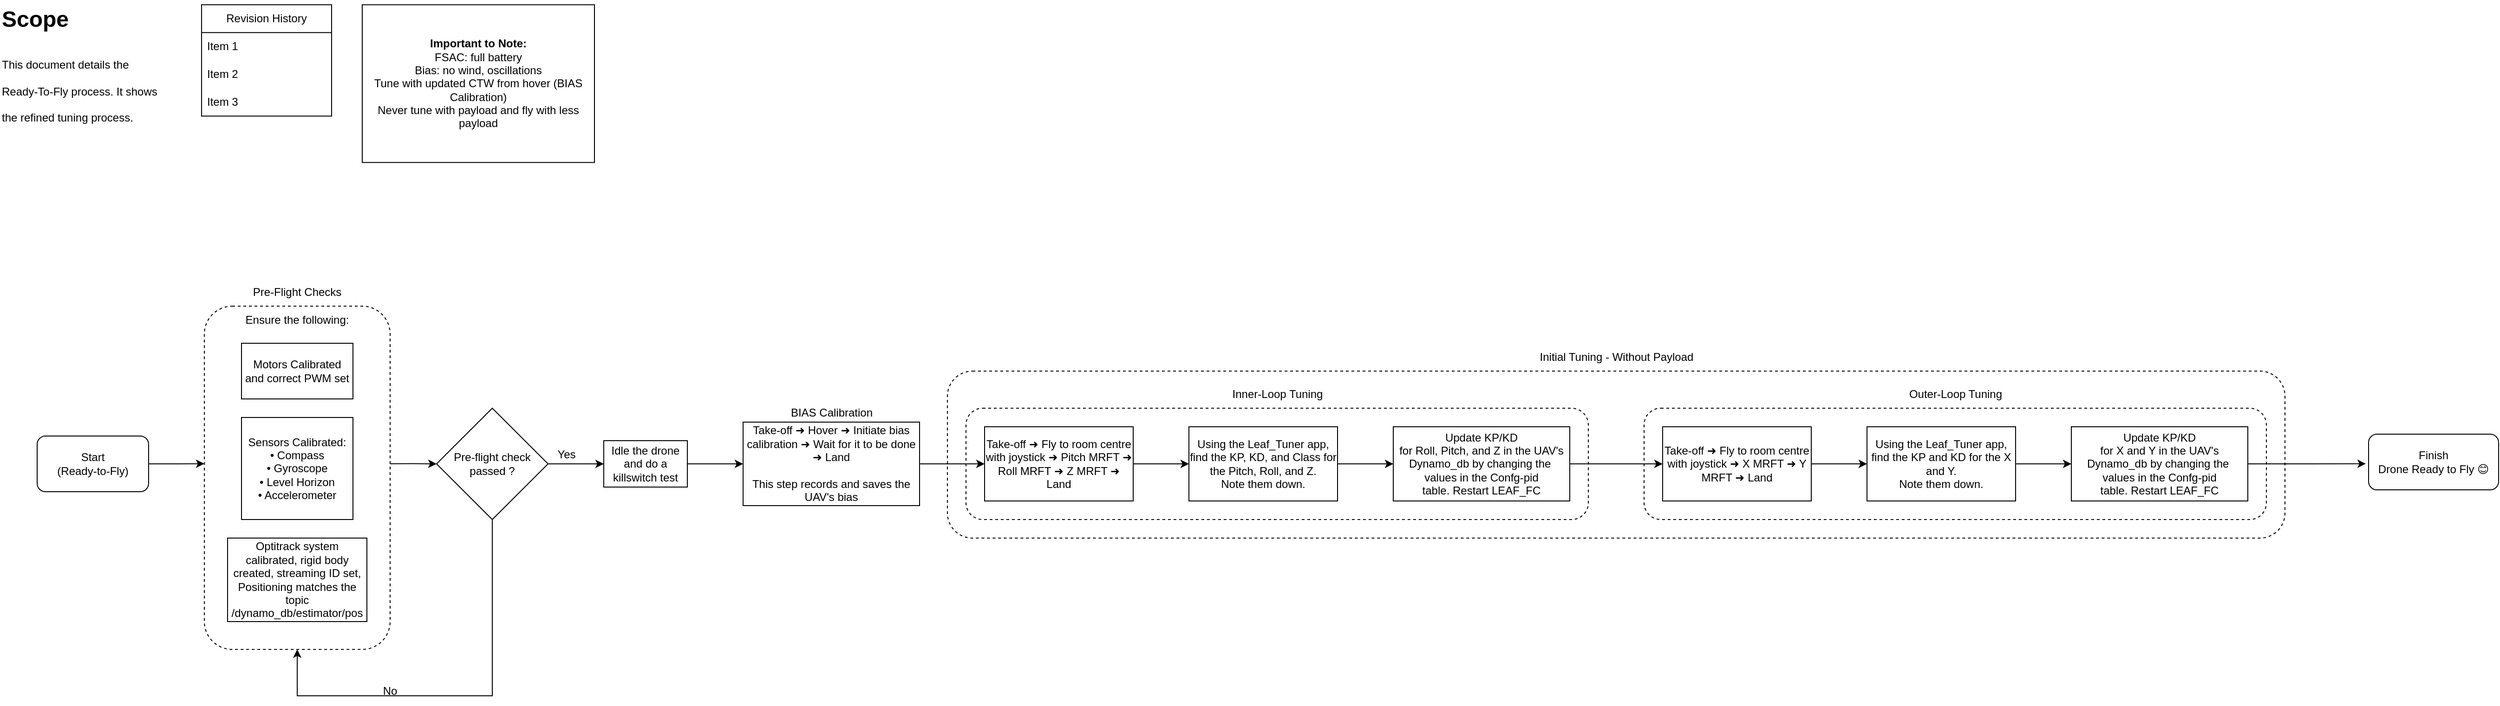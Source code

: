 <mxfile version="28.0.6">
  <diagram name="Ready-to-Fly Process" id="RTF-Process">
    <mxGraphModel dx="2693" dy="998" grid="1" gridSize="10" guides="1" tooltips="1" connect="1" arrows="1" fold="1" page="1" pageScale="1" pageWidth="1100" pageHeight="850" math="0" shadow="0">
      <root>
        <mxCell id="0" />
        <mxCell id="1" parent="0" />
        <mxCell id="4uZiJ-rkuIo0SORuHt0V-47" value="&lt;span style=&quot;color: rgba(0, 0, 0, 0); font-family: monospace; font-size: 0px; text-align: start; text-wrap-mode: nowrap;&quot;&gt;%3CmxGraphModel%3E%3Croot%3E%3CmxCell%20id%3D%220%22%2F%3E%3CmxCell%20id%3D%221%22%20parent%3D%220%22%2F%3E%3CmxCell%20id%3D%222%22%20value%3D%22Take-off%20%E2%9E%9C%20Fly%20to%20room%20centre%20with%20joystick%26amp%3Bnbsp%3B%E2%9E%9C%20Pitch%20MRFT%20%E2%9E%9C%20Roll%20MRFT%26amp%3Bnbsp%3B%E2%9E%9C%20Z%20MRFT%20%E2%9E%9C%20Land%22%20style%3D%22rounded%3D0%3BwhiteSpace%3Dwrap%3Bhtml%3D1%3B%22%20vertex%3D%221%22%20parent%3D%221%22%3E%3CmxGeometry%20x%3D%221100%22%20y%3D%22400%22%20width%3D%22160%22%20height%3D%2280%22%20as%3D%22geometry%22%2F%3E%3C%2FmxCell%3E%3C%2Froot%3E%3C%2FmxGraphModel%3E&lt;/span&gt;" style="rounded=1;whiteSpace=wrap;html=1;fillColor=none;dashed=1;" parent="1" vertex="1">
          <mxGeometry x="-50" y="420" width="1440" height="180" as="geometry" />
        </mxCell>
        <mxCell id="4uZiJ-rkuIo0SORuHt0V-43" value="&lt;span style=&quot;color: rgba(0, 0, 0, 0); font-family: monospace; font-size: 0px; text-align: start; text-wrap-mode: nowrap;&quot;&gt;%3CmxGraphModel%3E%3Croot%3E%3CmxCell%20id%3D%220%22%2F%3E%3CmxCell%20id%3D%221%22%20parent%3D%220%22%2F%3E%3CmxCell%20id%3D%222%22%20value%3D%22Take-off%20%E2%9E%9C%20Fly%20to%20room%20centre%20with%20joystick%26amp%3Bnbsp%3B%E2%9E%9C%20Pitch%20MRFT%20%E2%9E%9C%20Roll%20MRFT%26amp%3Bnbsp%3B%E2%9E%9C%20Z%20MRFT%20%E2%9E%9C%20Land%22%20style%3D%22rounded%3D0%3BwhiteSpace%3Dwrap%3Bhtml%3D1%3B%22%20vertex%3D%221%22%20parent%3D%221%22%3E%3CmxGeometry%20x%3D%221100%22%20y%3D%22400%22%20width%3D%22160%22%20height%3D%2280%22%20as%3D%22geometry%22%2F%3E%3C%2FmxCell%3E%3C%2Froot%3E%3C%2FmxGraphModel%3E&lt;/span&gt;" style="rounded=1;whiteSpace=wrap;html=1;fillColor=none;dashed=1;" parent="1" vertex="1">
          <mxGeometry x="700" y="460" width="670" height="120" as="geometry" />
        </mxCell>
        <mxCell id="4uZiJ-rkuIo0SORuHt0V-36" value="&lt;span style=&quot;color: rgba(0, 0, 0, 0); font-family: monospace; font-size: 0px; text-align: start; text-wrap-mode: nowrap;&quot;&gt;%3CmxGraphModel%3E%3Croot%3E%3CmxCell%20id%3D%220%22%2F%3E%3CmxCell%20id%3D%221%22%20parent%3D%220%22%2F%3E%3CmxCell%20id%3D%222%22%20value%3D%22Take-off%20%E2%9E%9C%20Fly%20to%20room%20centre%20with%20joystick%26amp%3Bnbsp%3B%E2%9E%9C%20Pitch%20MRFT%20%E2%9E%9C%20Roll%20MRFT%26amp%3Bnbsp%3B%E2%9E%9C%20Z%20MRFT%20%E2%9E%9C%20Land%22%20style%3D%22rounded%3D0%3BwhiteSpace%3Dwrap%3Bhtml%3D1%3B%22%20vertex%3D%221%22%20parent%3D%221%22%3E%3CmxGeometry%20x%3D%221100%22%20y%3D%22400%22%20width%3D%22160%22%20height%3D%2280%22%20as%3D%22geometry%22%2F%3E%3C%2FmxCell%3E%3C%2Froot%3E%3C%2FmxGraphModel%3E&lt;/span&gt;" style="rounded=1;whiteSpace=wrap;html=1;fillColor=none;dashed=1;" parent="1" vertex="1">
          <mxGeometry x="-30" y="460" width="670" height="120" as="geometry" />
        </mxCell>
        <mxCell id="4uZiJ-rkuIo0SORuHt0V-8" value="" style="edgeStyle=orthogonalEdgeStyle;rounded=0;orthogonalLoop=1;jettySize=auto;html=1;entryX=0;entryY=0.459;entryDx=0;entryDy=0;entryPerimeter=0;" parent="1" source="n0" target="4uZiJ-rkuIo0SORuHt0V-1" edge="1">
          <mxGeometry relative="1" as="geometry">
            <mxPoint x="-880" y="550" as="targetPoint" />
          </mxGeometry>
        </mxCell>
        <mxCell id="n0" value="Start&#xa;(Ready-to-Fly)" style="rounded=1;whiteSpace=wrap;html=1;" parent="1" vertex="1">
          <mxGeometry x="-1030" y="490" width="120" height="60" as="geometry" />
        </mxCell>
        <mxCell id="n2" value="Take-off ➜ Hover ➜ Initiate bias calibration ➜ Wait for it to be done ➜&amp;nbsp;Land&lt;br&gt;&lt;br&gt;&lt;div&gt;This step records and saves the UAV&#39;s bias&lt;/div&gt;" style="rounded=0;whiteSpace=wrap;html=1;" parent="1" vertex="1">
          <mxGeometry x="-270" y="475" width="190" height="90" as="geometry" />
        </mxCell>
        <mxCell id="4uZiJ-rkuIo0SORuHt0V-32" value="" style="edgeStyle=orthogonalEdgeStyle;rounded=0;orthogonalLoop=1;jettySize=auto;html=1;" parent="1" source="n3" target="4uZiJ-rkuIo0SORuHt0V-30" edge="1">
          <mxGeometry relative="1" as="geometry" />
        </mxCell>
        <mxCell id="n3" value="Take-off ➜ Fly to room centre with joystick&amp;nbsp;➜ Pitch MRFT ➜ Roll MRFT&amp;nbsp;➜ Z MRFT ➜ Land" style="rounded=0;whiteSpace=wrap;html=1;" parent="1" vertex="1">
          <mxGeometry x="-10" y="480" width="160" height="80" as="geometry" />
        </mxCell>
        <mxCell id="4uZiJ-rkuIo0SORuHt0V-45" value="" style="edgeStyle=orthogonalEdgeStyle;rounded=0;orthogonalLoop=1;jettySize=auto;html=1;entryX=0;entryY=0.5;entryDx=0;entryDy=0;" parent="1" source="n4" target="4uZiJ-rkuIo0SORuHt0V-39" edge="1">
          <mxGeometry relative="1" as="geometry" />
        </mxCell>
        <mxCell id="n4" value="Update KP/KD&lt;br&gt;for Roll, Pitch, and Z in the UAV&#39;s Dynamo_db by changing the&amp;nbsp; values in the Confg-pid table.&amp;nbsp;Restart LEAF_FC" style="rounded=0;whiteSpace=wrap;html=1;" parent="1" vertex="1">
          <mxGeometry x="430" y="480" width="190" height="80" as="geometry" />
        </mxCell>
        <mxCell id="e2" style="endArrow=classic;html=1;" parent="1" source="n2" target="n3" edge="1">
          <mxGeometry relative="1" as="geometry" />
        </mxCell>
        <mxCell id="4uZiJ-rkuIo0SORuHt0V-7" value="" style="group" parent="1" vertex="1" connectable="0">
          <mxGeometry x="-850" y="320" width="200" height="400" as="geometry" />
        </mxCell>
        <mxCell id="4uZiJ-rkuIo0SORuHt0V-1" value="&lt;span style=&quot;color: rgba(0, 0, 0, 0); font-family: monospace; font-size: 0px; text-align: start; text-wrap-mode: nowrap;&quot;&gt;%3CmxGraphModel%3E%3Croot%3E%3CmxCell%20id%3D%220%22%2F%3E%3CmxCell%20id%3D%221%22%20parent%3D%220%22%2F%3E%3CmxCell%20id%3D%222%22%20value%3D%22Take-off%20%E2%9E%9C%20Fly%20to%20room%20centre%20with%20joystick%26amp%3Bnbsp%3B%E2%9E%9C%20Pitch%20MRFT%20%E2%9E%9C%20Roll%20MRFT%26amp%3Bnbsp%3B%E2%9E%9C%20Z%20MRFT%20%E2%9E%9C%20Land%22%20style%3D%22rounded%3D0%3BwhiteSpace%3Dwrap%3Bhtml%3D1%3B%22%20vertex%3D%221%22%20parent%3D%221%22%3E%3CmxGeometry%20x%3D%221100%22%20y%3D%22400%22%20width%3D%22160%22%20height%3D%2280%22%20as%3D%22geometry%22%2F%3E%3C%2FmxCell%3E%3C%2Froot%3E%3C%2FmxGraphModel%3E&lt;/span&gt;" style="rounded=1;whiteSpace=wrap;html=1;fillColor=none;dashed=1;" parent="4uZiJ-rkuIo0SORuHt0V-7" vertex="1">
          <mxGeometry y="30" width="200" height="370" as="geometry" />
        </mxCell>
        <mxCell id="4uZiJ-rkuIo0SORuHt0V-2" value="Pre-Flight Checks" style="text;strokeColor=none;align=center;fillColor=none;html=1;verticalAlign=middle;whiteSpace=wrap;rounded=0;" parent="4uZiJ-rkuIo0SORuHt0V-7" vertex="1">
          <mxGeometry x="40" width="120" height="30" as="geometry" />
        </mxCell>
        <mxCell id="4uZiJ-rkuIo0SORuHt0V-3" value="Ensure the following:" style="text;strokeColor=none;align=center;fillColor=none;html=1;verticalAlign=middle;whiteSpace=wrap;rounded=0;" parent="4uZiJ-rkuIo0SORuHt0V-7" vertex="1">
          <mxGeometry x="40" y="30" width="120" height="30" as="geometry" />
        </mxCell>
        <mxCell id="4uZiJ-rkuIo0SORuHt0V-4" value="Motors Calibrated and correct PWM set" style="rounded=0;whiteSpace=wrap;html=1;" parent="4uZiJ-rkuIo0SORuHt0V-7" vertex="1">
          <mxGeometry x="40" y="70" width="120" height="60" as="geometry" />
        </mxCell>
        <mxCell id="4uZiJ-rkuIo0SORuHt0V-5" value="Sensors Calibrated:&lt;div&gt;• Compass&lt;/div&gt;&lt;div&gt;• Gyroscope&lt;/div&gt;&lt;div&gt;• Level Horizon&lt;/div&gt;&lt;div&gt;• Accelerometer&lt;/div&gt;" style="rounded=0;whiteSpace=wrap;html=1;" parent="4uZiJ-rkuIo0SORuHt0V-7" vertex="1">
          <mxGeometry x="40" y="150" width="120" height="110" as="geometry" />
        </mxCell>
        <mxCell id="4uZiJ-rkuIo0SORuHt0V-6" value="Optitrack system calibrated, rigid body created, streaming ID set, Positioning matches the topic /dynamo_db/estimator/pos" style="rounded=0;whiteSpace=wrap;html=1;" parent="4uZiJ-rkuIo0SORuHt0V-7" vertex="1">
          <mxGeometry x="25" y="280" width="150" height="90" as="geometry" />
        </mxCell>
        <mxCell id="4uZiJ-rkuIo0SORuHt0V-10" value="" style="edgeStyle=orthogonalEdgeStyle;rounded=0;orthogonalLoop=1;jettySize=auto;html=1;entryX=0;entryY=0.5;entryDx=0;entryDy=0;exitX=1;exitY=0.459;exitDx=0;exitDy=0;exitPerimeter=0;" parent="1" source="4uZiJ-rkuIo0SORuHt0V-1" target="4uZiJ-rkuIo0SORuHt0V-13" edge="1">
          <mxGeometry relative="1" as="geometry">
            <mxPoint x="-630" y="560" as="sourcePoint" />
            <mxPoint x="-600" y="520" as="targetPoint" />
          </mxGeometry>
        </mxCell>
        <mxCell id="4uZiJ-rkuIo0SORuHt0V-27" value="" style="edgeStyle=orthogonalEdgeStyle;rounded=0;orthogonalLoop=1;jettySize=auto;html=1;" parent="1" source="4uZiJ-rkuIo0SORuHt0V-12" target="n2" edge="1">
          <mxGeometry relative="1" as="geometry" />
        </mxCell>
        <mxCell id="4uZiJ-rkuIo0SORuHt0V-12" value="Idle the drone and do a killswitch test" style="rounded=0;whiteSpace=wrap;html=1;" parent="1" vertex="1">
          <mxGeometry x="-420" y="495" width="90" height="50" as="geometry" />
        </mxCell>
        <mxCell id="4uZiJ-rkuIo0SORuHt0V-15" value="" style="edgeStyle=orthogonalEdgeStyle;rounded=0;orthogonalLoop=1;jettySize=auto;html=1;entryX=0.5;entryY=1;entryDx=0;entryDy=0;exitX=0.5;exitY=1;exitDx=0;exitDy=0;" parent="1" source="4uZiJ-rkuIo0SORuHt0V-13" target="4uZiJ-rkuIo0SORuHt0V-1" edge="1">
          <mxGeometry relative="1" as="geometry">
            <mxPoint x="-540" y="690" as="targetPoint" />
            <Array as="points">
              <mxPoint x="-540" y="770" />
              <mxPoint x="-750" y="770" />
            </Array>
          </mxGeometry>
        </mxCell>
        <mxCell id="4uZiJ-rkuIo0SORuHt0V-16" value="" style="edgeStyle=orthogonalEdgeStyle;rounded=0;orthogonalLoop=1;jettySize=auto;html=1;" parent="1" source="4uZiJ-rkuIo0SORuHt0V-13" target="4uZiJ-rkuIo0SORuHt0V-12" edge="1">
          <mxGeometry relative="1" as="geometry" />
        </mxCell>
        <mxCell id="4uZiJ-rkuIo0SORuHt0V-13" value="Pre-flight check passed ?" style="rhombus;whiteSpace=wrap;html=1;" parent="1" vertex="1">
          <mxGeometry x="-600" y="460" width="120" height="120" as="geometry" />
        </mxCell>
        <mxCell id="4uZiJ-rkuIo0SORuHt0V-24" value="Yes" style="text;strokeColor=none;align=center;fillColor=none;html=1;verticalAlign=middle;whiteSpace=wrap;rounded=0;" parent="1" vertex="1">
          <mxGeometry x="-490" y="495" width="60" height="30" as="geometry" />
        </mxCell>
        <mxCell id="4uZiJ-rkuIo0SORuHt0V-25" value="No" style="text;strokeColor=none;align=center;fillColor=none;html=1;verticalAlign=middle;whiteSpace=wrap;rounded=0;" parent="1" vertex="1">
          <mxGeometry x="-680" y="750" width="60" height="30" as="geometry" />
        </mxCell>
        <mxCell id="4uZiJ-rkuIo0SORuHt0V-28" value="BIAS Calibration" style="text;strokeColor=none;align=center;fillColor=none;html=1;verticalAlign=middle;whiteSpace=wrap;rounded=0;" parent="1" vertex="1">
          <mxGeometry x="-227.5" y="450" width="105" height="30" as="geometry" />
        </mxCell>
        <mxCell id="4uZiJ-rkuIo0SORuHt0V-33" value="" style="edgeStyle=orthogonalEdgeStyle;rounded=0;orthogonalLoop=1;jettySize=auto;html=1;" parent="1" source="4uZiJ-rkuIo0SORuHt0V-30" target="n4" edge="1">
          <mxGeometry relative="1" as="geometry" />
        </mxCell>
        <mxCell id="4uZiJ-rkuIo0SORuHt0V-30" value="Using the Leaf_Tuner app, find the KP, KD, and Class for the Pitch, Roll, and Z.&lt;br&gt;Note them down." style="rounded=0;whiteSpace=wrap;html=1;" parent="1" vertex="1">
          <mxGeometry x="210" y="480" width="160" height="80" as="geometry" />
        </mxCell>
        <mxCell id="4uZiJ-rkuIo0SORuHt0V-37" value="Inner-&lt;span style=&quot;background-color: transparent; color: light-dark(rgb(0, 0, 0), rgb(255, 255, 255));&quot;&gt;Loop Tuning&lt;/span&gt;" style="text;strokeColor=none;align=center;fillColor=none;html=1;verticalAlign=middle;whiteSpace=wrap;rounded=0;" parent="1" vertex="1">
          <mxGeometry x="252.5" y="430" width="105" height="30" as="geometry" />
        </mxCell>
        <mxCell id="4uZiJ-rkuIo0SORuHt0V-38" value="" style="edgeStyle=orthogonalEdgeStyle;rounded=0;orthogonalLoop=1;jettySize=auto;html=1;" parent="1" source="4uZiJ-rkuIo0SORuHt0V-39" target="4uZiJ-rkuIo0SORuHt0V-42" edge="1">
          <mxGeometry relative="1" as="geometry" />
        </mxCell>
        <mxCell id="4uZiJ-rkuIo0SORuHt0V-39" value="Take-off ➜ Fly to room centre with joystick&amp;nbsp;➜ X MRFT ➜ Y MRFT ➜ Land" style="rounded=0;whiteSpace=wrap;html=1;" parent="1" vertex="1">
          <mxGeometry x="720" y="480" width="160" height="80" as="geometry" />
        </mxCell>
        <mxCell id="4uZiJ-rkuIo0SORuHt0V-40" value="Update KP/KD&lt;br&gt;for X and Y in the UAV&#39;s Dynamo_db by changing the&amp;nbsp; values in the Confg-pid table.&amp;nbsp;Restart LEAF_FC" style="rounded=0;whiteSpace=wrap;html=1;" parent="1" vertex="1">
          <mxGeometry x="1160" y="480" width="190" height="80" as="geometry" />
        </mxCell>
        <mxCell id="4uZiJ-rkuIo0SORuHt0V-41" value="" style="edgeStyle=orthogonalEdgeStyle;rounded=0;orthogonalLoop=1;jettySize=auto;html=1;" parent="1" source="4uZiJ-rkuIo0SORuHt0V-42" target="4uZiJ-rkuIo0SORuHt0V-40" edge="1">
          <mxGeometry relative="1" as="geometry" />
        </mxCell>
        <mxCell id="4uZiJ-rkuIo0SORuHt0V-42" value="Using the Leaf_Tuner app, find the KP and KD for the X and Y.&lt;br&gt;Note them down." style="rounded=0;whiteSpace=wrap;html=1;" parent="1" vertex="1">
          <mxGeometry x="940" y="480" width="160" height="80" as="geometry" />
        </mxCell>
        <mxCell id="4uZiJ-rkuIo0SORuHt0V-44" value="Outer-&lt;span style=&quot;background-color: transparent; color: light-dark(rgb(0, 0, 0), rgb(255, 255, 255));&quot;&gt;Loop Tuning&lt;/span&gt;" style="text;strokeColor=none;align=center;fillColor=none;html=1;verticalAlign=middle;whiteSpace=wrap;rounded=0;" parent="1" vertex="1">
          <mxGeometry x="982.5" y="430" width="105" height="30" as="geometry" />
        </mxCell>
        <mxCell id="4uZiJ-rkuIo0SORuHt0V-48" value="Initial Tuning - Without Payload" style="text;strokeColor=none;align=center;fillColor=none;html=1;verticalAlign=middle;whiteSpace=wrap;rounded=0;" parent="1" vertex="1">
          <mxGeometry x="573.75" y="390" width="192.5" height="30" as="geometry" />
        </mxCell>
        <mxCell id="4uZiJ-rkuIo0SORuHt0V-51" value="" style="edgeStyle=orthogonalEdgeStyle;rounded=0;orthogonalLoop=1;jettySize=auto;html=1;exitX=1;exitY=0.5;exitDx=0;exitDy=0;entryX=-0.021;entryY=0.531;entryDx=0;entryDy=0;entryPerimeter=0;" parent="1" source="4uZiJ-rkuIo0SORuHt0V-40" target="4uZiJ-rkuIo0SORuHt0V-82" edge="1">
          <mxGeometry relative="1" as="geometry">
            <mxPoint x="1200" y="640" as="sourcePoint" />
            <mxPoint x="1520" y="520" as="targetPoint" />
          </mxGeometry>
        </mxCell>
        <mxCell id="4uZiJ-rkuIo0SORuHt0V-82" value="Finish&#xa;Drone Ready to Fly 😊" style="rounded=1;whiteSpace=wrap;html=1;" parent="1" vertex="1">
          <mxGeometry x="1480" y="488" width="140" height="60" as="geometry" />
        </mxCell>
        <mxCell id="mLs2Mze-VJqQUgzR3Upy-1" value="Revision History" style="swimlane;fontStyle=0;childLayout=stackLayout;horizontal=1;startSize=30;horizontalStack=0;resizeParent=1;resizeParentMax=0;resizeLast=0;collapsible=1;marginBottom=0;whiteSpace=wrap;html=1;" parent="1" vertex="1">
          <mxGeometry x="-853" y="25.14" width="140" height="120" as="geometry" />
        </mxCell>
        <mxCell id="mLs2Mze-VJqQUgzR3Upy-2" value="Item 1" style="text;strokeColor=none;fillColor=none;align=left;verticalAlign=middle;spacingLeft=4;spacingRight=4;overflow=hidden;points=[[0,0.5],[1,0.5]];portConstraint=eastwest;rotatable=0;whiteSpace=wrap;html=1;" parent="mLs2Mze-VJqQUgzR3Upy-1" vertex="1">
          <mxGeometry y="30" width="140" height="30" as="geometry" />
        </mxCell>
        <mxCell id="mLs2Mze-VJqQUgzR3Upy-3" value="Item 2" style="text;strokeColor=none;fillColor=none;align=left;verticalAlign=middle;spacingLeft=4;spacingRight=4;overflow=hidden;points=[[0,0.5],[1,0.5]];portConstraint=eastwest;rotatable=0;whiteSpace=wrap;html=1;" parent="mLs2Mze-VJqQUgzR3Upy-1" vertex="1">
          <mxGeometry y="60" width="140" height="30" as="geometry" />
        </mxCell>
        <mxCell id="mLs2Mze-VJqQUgzR3Upy-4" value="Item 3" style="text;strokeColor=none;fillColor=none;align=left;verticalAlign=middle;spacingLeft=4;spacingRight=4;overflow=hidden;points=[[0,0.5],[1,0.5]];portConstraint=eastwest;rotatable=0;whiteSpace=wrap;html=1;" parent="mLs2Mze-VJqQUgzR3Upy-1" vertex="1">
          <mxGeometry y="90" width="140" height="30" as="geometry" />
        </mxCell>
        <mxCell id="mLs2Mze-VJqQUgzR3Upy-5" value="&lt;h1 style=&quot;margin-top: 0px;&quot;&gt;&lt;span style=&quot;background-color: transparent; color: light-dark(rgb(0, 0, 0), rgb(255, 255, 255));&quot;&gt;Scope&lt;/span&gt;&lt;/h1&gt;&lt;h1 style=&quot;margin-top: 0px;&quot;&gt;&lt;span style=&quot;background-color: transparent; color: light-dark(rgb(0, 0, 0), rgb(255, 255, 255)); font-size: 12px; font-weight: normal;&quot;&gt;This document details the Ready-To-Fly process. It shows the refined tuning process.&lt;/span&gt;&lt;/h1&gt;" style="text;html=1;whiteSpace=wrap;overflow=hidden;rounded=0;" parent="1" vertex="1">
          <mxGeometry x="-1070" y="20" width="180" height="230" as="geometry" />
        </mxCell>
        <mxCell id="eZV-i_qrXfh6qroKjI9S-1" value="&lt;b&gt;Important to Note:&lt;br&gt;&lt;/b&gt;&lt;div&gt;FSAC: full battery&lt;br&gt;Bias: no wind, oscillations&lt;br&gt;Tune with updated CTW from hover (BIAS Calibration)&lt;br&gt;Never tune with payload and fly with less payload&lt;/div&gt;" style="rounded=0;whiteSpace=wrap;html=1;" vertex="1" parent="1">
          <mxGeometry x="-680" y="25.14" width="250" height="170" as="geometry" />
        </mxCell>
      </root>
    </mxGraphModel>
  </diagram>
</mxfile>

